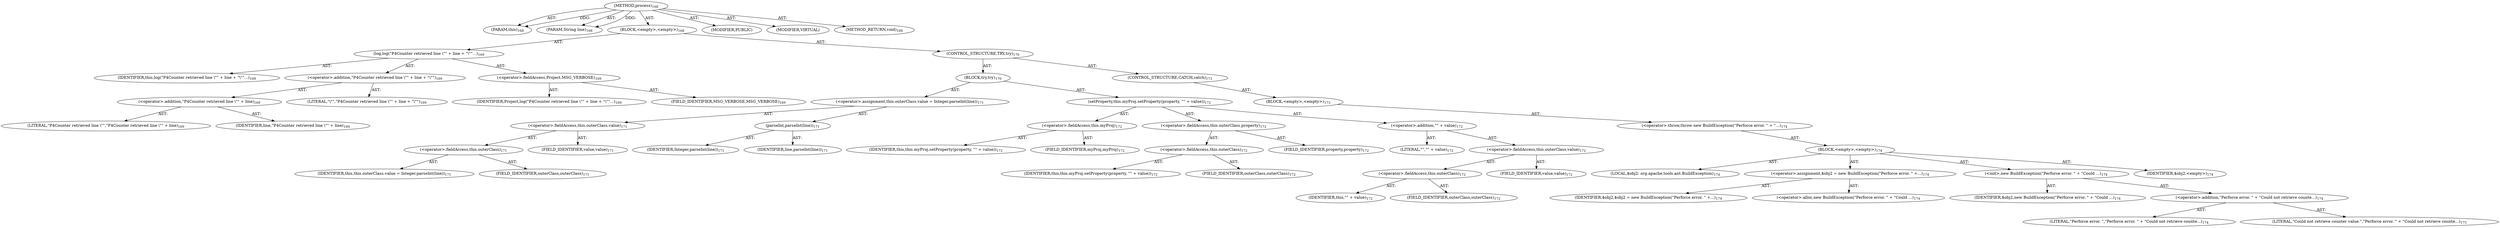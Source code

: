 digraph "process" {  
"111669149701" [label = <(METHOD,process)<SUB>168</SUB>> ]
"115964116996" [label = <(PARAM,this)<SUB>168</SUB>> ]
"115964117004" [label = <(PARAM,String line)<SUB>168</SUB>> ]
"25769803790" [label = <(BLOCK,&lt;empty&gt;,&lt;empty&gt;)<SUB>168</SUB>> ]
"30064771134" [label = <(log,log(&quot;P4Counter retrieved line \&quot;&quot; + line + &quot;\&quot;&quot;...)<SUB>169</SUB>> ]
"68719476740" [label = <(IDENTIFIER,this,log(&quot;P4Counter retrieved line \&quot;&quot; + line + &quot;\&quot;&quot;...)<SUB>169</SUB>> ]
"30064771135" [label = <(&lt;operator&gt;.addition,&quot;P4Counter retrieved line \&quot;&quot; + line + &quot;\&quot;&quot;)<SUB>169</SUB>> ]
"30064771136" [label = <(&lt;operator&gt;.addition,&quot;P4Counter retrieved line \&quot;&quot; + line)<SUB>169</SUB>> ]
"90194313232" [label = <(LITERAL,&quot;P4Counter retrieved line \&quot;&quot;,&quot;P4Counter retrieved line \&quot;&quot; + line)<SUB>169</SUB>> ]
"68719476789" [label = <(IDENTIFIER,line,&quot;P4Counter retrieved line \&quot;&quot; + line)<SUB>169</SUB>> ]
"90194313233" [label = <(LITERAL,&quot;\&quot;&quot;,&quot;P4Counter retrieved line \&quot;&quot; + line + &quot;\&quot;&quot;)<SUB>169</SUB>> ]
"30064771137" [label = <(&lt;operator&gt;.fieldAccess,Project.MSG_VERBOSE)<SUB>169</SUB>> ]
"68719476790" [label = <(IDENTIFIER,Project,log(&quot;P4Counter retrieved line \&quot;&quot; + line + &quot;\&quot;&quot;...)<SUB>169</SUB>> ]
"55834574867" [label = <(FIELD_IDENTIFIER,MSG_VERBOSE,MSG_VERBOSE)<SUB>169</SUB>> ]
"47244640262" [label = <(CONTROL_STRUCTURE,TRY,try)<SUB>170</SUB>> ]
"25769803791" [label = <(BLOCK,try,try)<SUB>170</SUB>> ]
"30064771138" [label = <(&lt;operator&gt;.assignment,this.outerClass.value = Integer.parseInt(line))<SUB>171</SUB>> ]
"30064771139" [label = <(&lt;operator&gt;.fieldAccess,this.outerClass.value)<SUB>171</SUB>> ]
"30064771140" [label = <(&lt;operator&gt;.fieldAccess,this.outerClass)<SUB>171</SUB>> ]
"68719476791" [label = <(IDENTIFIER,this,this.outerClass.value = Integer.parseInt(line))<SUB>171</SUB>> ]
"55834574868" [label = <(FIELD_IDENTIFIER,outerClass,outerClass)<SUB>171</SUB>> ]
"55834574869" [label = <(FIELD_IDENTIFIER,value,value)<SUB>171</SUB>> ]
"30064771141" [label = <(parseInt,parseInt(line))<SUB>171</SUB>> ]
"68719476792" [label = <(IDENTIFIER,Integer,parseInt(line))<SUB>171</SUB>> ]
"68719476793" [label = <(IDENTIFIER,line,parseInt(line))<SUB>171</SUB>> ]
"30064771142" [label = <(setProperty,this.myProj.setProperty(property, &quot;&quot; + value))<SUB>172</SUB>> ]
"30064771143" [label = <(&lt;operator&gt;.fieldAccess,this.myProj)<SUB>172</SUB>> ]
"68719476794" [label = <(IDENTIFIER,this,this.myProj.setProperty(property, &quot;&quot; + value))<SUB>172</SUB>> ]
"55834574870" [label = <(FIELD_IDENTIFIER,myProj,myProj)<SUB>172</SUB>> ]
"30064771144" [label = <(&lt;operator&gt;.fieldAccess,this.outerClass.property)<SUB>172</SUB>> ]
"30064771145" [label = <(&lt;operator&gt;.fieldAccess,this.outerClass)<SUB>172</SUB>> ]
"68719476795" [label = <(IDENTIFIER,this,this.myProj.setProperty(property, &quot;&quot; + value))<SUB>172</SUB>> ]
"55834574871" [label = <(FIELD_IDENTIFIER,outerClass,outerClass)<SUB>172</SUB>> ]
"55834574872" [label = <(FIELD_IDENTIFIER,property,property)<SUB>172</SUB>> ]
"30064771146" [label = <(&lt;operator&gt;.addition,&quot;&quot; + value)<SUB>172</SUB>> ]
"90194313234" [label = <(LITERAL,&quot;&quot;,&quot;&quot; + value)<SUB>172</SUB>> ]
"30064771147" [label = <(&lt;operator&gt;.fieldAccess,this.outerClass.value)<SUB>172</SUB>> ]
"30064771148" [label = <(&lt;operator&gt;.fieldAccess,this.outerClass)<SUB>172</SUB>> ]
"68719476796" [label = <(IDENTIFIER,this,&quot;&quot; + value)<SUB>172</SUB>> ]
"55834574873" [label = <(FIELD_IDENTIFIER,outerClass,outerClass)<SUB>172</SUB>> ]
"55834574874" [label = <(FIELD_IDENTIFIER,value,value)<SUB>172</SUB>> ]
"47244640263" [label = <(CONTROL_STRUCTURE,CATCH,catch)<SUB>173</SUB>> ]
"25769803792" [label = <(BLOCK,&lt;empty&gt;,&lt;empty&gt;)<SUB>173</SUB>> ]
"30064771149" [label = <(&lt;operator&gt;.throw,throw new BuildException(&quot;Perforce error. &quot; + &quot;...)<SUB>174</SUB>> ]
"25769803793" [label = <(BLOCK,&lt;empty&gt;,&lt;empty&gt;)<SUB>174</SUB>> ]
"94489280518" [label = <(LOCAL,$obj2: org.apache.tools.ant.BuildException)<SUB>174</SUB>> ]
"30064771150" [label = <(&lt;operator&gt;.assignment,$obj2 = new BuildException(&quot;Perforce error. &quot; +...)<SUB>174</SUB>> ]
"68719476797" [label = <(IDENTIFIER,$obj2,$obj2 = new BuildException(&quot;Perforce error. &quot; +...)<SUB>174</SUB>> ]
"30064771151" [label = <(&lt;operator&gt;.alloc,new BuildException(&quot;Perforce error. &quot; + &quot;Could ...)<SUB>174</SUB>> ]
"30064771152" [label = <(&lt;init&gt;,new BuildException(&quot;Perforce error. &quot; + &quot;Could ...)<SUB>174</SUB>> ]
"68719476798" [label = <(IDENTIFIER,$obj2,new BuildException(&quot;Perforce error. &quot; + &quot;Could ...)<SUB>174</SUB>> ]
"30064771153" [label = <(&lt;operator&gt;.addition,&quot;Perforce error. &quot; + &quot;Could not retrieve counte...)<SUB>174</SUB>> ]
"90194313235" [label = <(LITERAL,&quot;Perforce error. &quot;,&quot;Perforce error. &quot; + &quot;Could not retrieve counte...)<SUB>174</SUB>> ]
"90194313236" [label = <(LITERAL,&quot;Could not retrieve counter value.&quot;,&quot;Perforce error. &quot; + &quot;Could not retrieve counte...)<SUB>175</SUB>> ]
"68719476799" [label = <(IDENTIFIER,$obj2,&lt;empty&gt;)<SUB>174</SUB>> ]
"133143986191" [label = <(MODIFIER,PUBLIC)> ]
"133143986192" [label = <(MODIFIER,VIRTUAL)> ]
"128849018885" [label = <(METHOD_RETURN,void)<SUB>168</SUB>> ]
  "111669149701" -> "115964116996"  [ label = "AST: "] 
  "111669149701" -> "115964117004"  [ label = "AST: "] 
  "111669149701" -> "25769803790"  [ label = "AST: "] 
  "111669149701" -> "133143986191"  [ label = "AST: "] 
  "111669149701" -> "133143986192"  [ label = "AST: "] 
  "111669149701" -> "128849018885"  [ label = "AST: "] 
  "25769803790" -> "30064771134"  [ label = "AST: "] 
  "25769803790" -> "47244640262"  [ label = "AST: "] 
  "30064771134" -> "68719476740"  [ label = "AST: "] 
  "30064771134" -> "30064771135"  [ label = "AST: "] 
  "30064771134" -> "30064771137"  [ label = "AST: "] 
  "30064771135" -> "30064771136"  [ label = "AST: "] 
  "30064771135" -> "90194313233"  [ label = "AST: "] 
  "30064771136" -> "90194313232"  [ label = "AST: "] 
  "30064771136" -> "68719476789"  [ label = "AST: "] 
  "30064771137" -> "68719476790"  [ label = "AST: "] 
  "30064771137" -> "55834574867"  [ label = "AST: "] 
  "47244640262" -> "25769803791"  [ label = "AST: "] 
  "47244640262" -> "47244640263"  [ label = "AST: "] 
  "25769803791" -> "30064771138"  [ label = "AST: "] 
  "25769803791" -> "30064771142"  [ label = "AST: "] 
  "30064771138" -> "30064771139"  [ label = "AST: "] 
  "30064771138" -> "30064771141"  [ label = "AST: "] 
  "30064771139" -> "30064771140"  [ label = "AST: "] 
  "30064771139" -> "55834574869"  [ label = "AST: "] 
  "30064771140" -> "68719476791"  [ label = "AST: "] 
  "30064771140" -> "55834574868"  [ label = "AST: "] 
  "30064771141" -> "68719476792"  [ label = "AST: "] 
  "30064771141" -> "68719476793"  [ label = "AST: "] 
  "30064771142" -> "30064771143"  [ label = "AST: "] 
  "30064771142" -> "30064771144"  [ label = "AST: "] 
  "30064771142" -> "30064771146"  [ label = "AST: "] 
  "30064771143" -> "68719476794"  [ label = "AST: "] 
  "30064771143" -> "55834574870"  [ label = "AST: "] 
  "30064771144" -> "30064771145"  [ label = "AST: "] 
  "30064771144" -> "55834574872"  [ label = "AST: "] 
  "30064771145" -> "68719476795"  [ label = "AST: "] 
  "30064771145" -> "55834574871"  [ label = "AST: "] 
  "30064771146" -> "90194313234"  [ label = "AST: "] 
  "30064771146" -> "30064771147"  [ label = "AST: "] 
  "30064771147" -> "30064771148"  [ label = "AST: "] 
  "30064771147" -> "55834574874"  [ label = "AST: "] 
  "30064771148" -> "68719476796"  [ label = "AST: "] 
  "30064771148" -> "55834574873"  [ label = "AST: "] 
  "47244640263" -> "25769803792"  [ label = "AST: "] 
  "25769803792" -> "30064771149"  [ label = "AST: "] 
  "30064771149" -> "25769803793"  [ label = "AST: "] 
  "25769803793" -> "94489280518"  [ label = "AST: "] 
  "25769803793" -> "30064771150"  [ label = "AST: "] 
  "25769803793" -> "30064771152"  [ label = "AST: "] 
  "25769803793" -> "68719476799"  [ label = "AST: "] 
  "30064771150" -> "68719476797"  [ label = "AST: "] 
  "30064771150" -> "30064771151"  [ label = "AST: "] 
  "30064771152" -> "68719476798"  [ label = "AST: "] 
  "30064771152" -> "30064771153"  [ label = "AST: "] 
  "30064771153" -> "90194313235"  [ label = "AST: "] 
  "30064771153" -> "90194313236"  [ label = "AST: "] 
  "111669149701" -> "115964116996"  [ label = "DDG: "] 
  "111669149701" -> "115964117004"  [ label = "DDG: "] 
}
